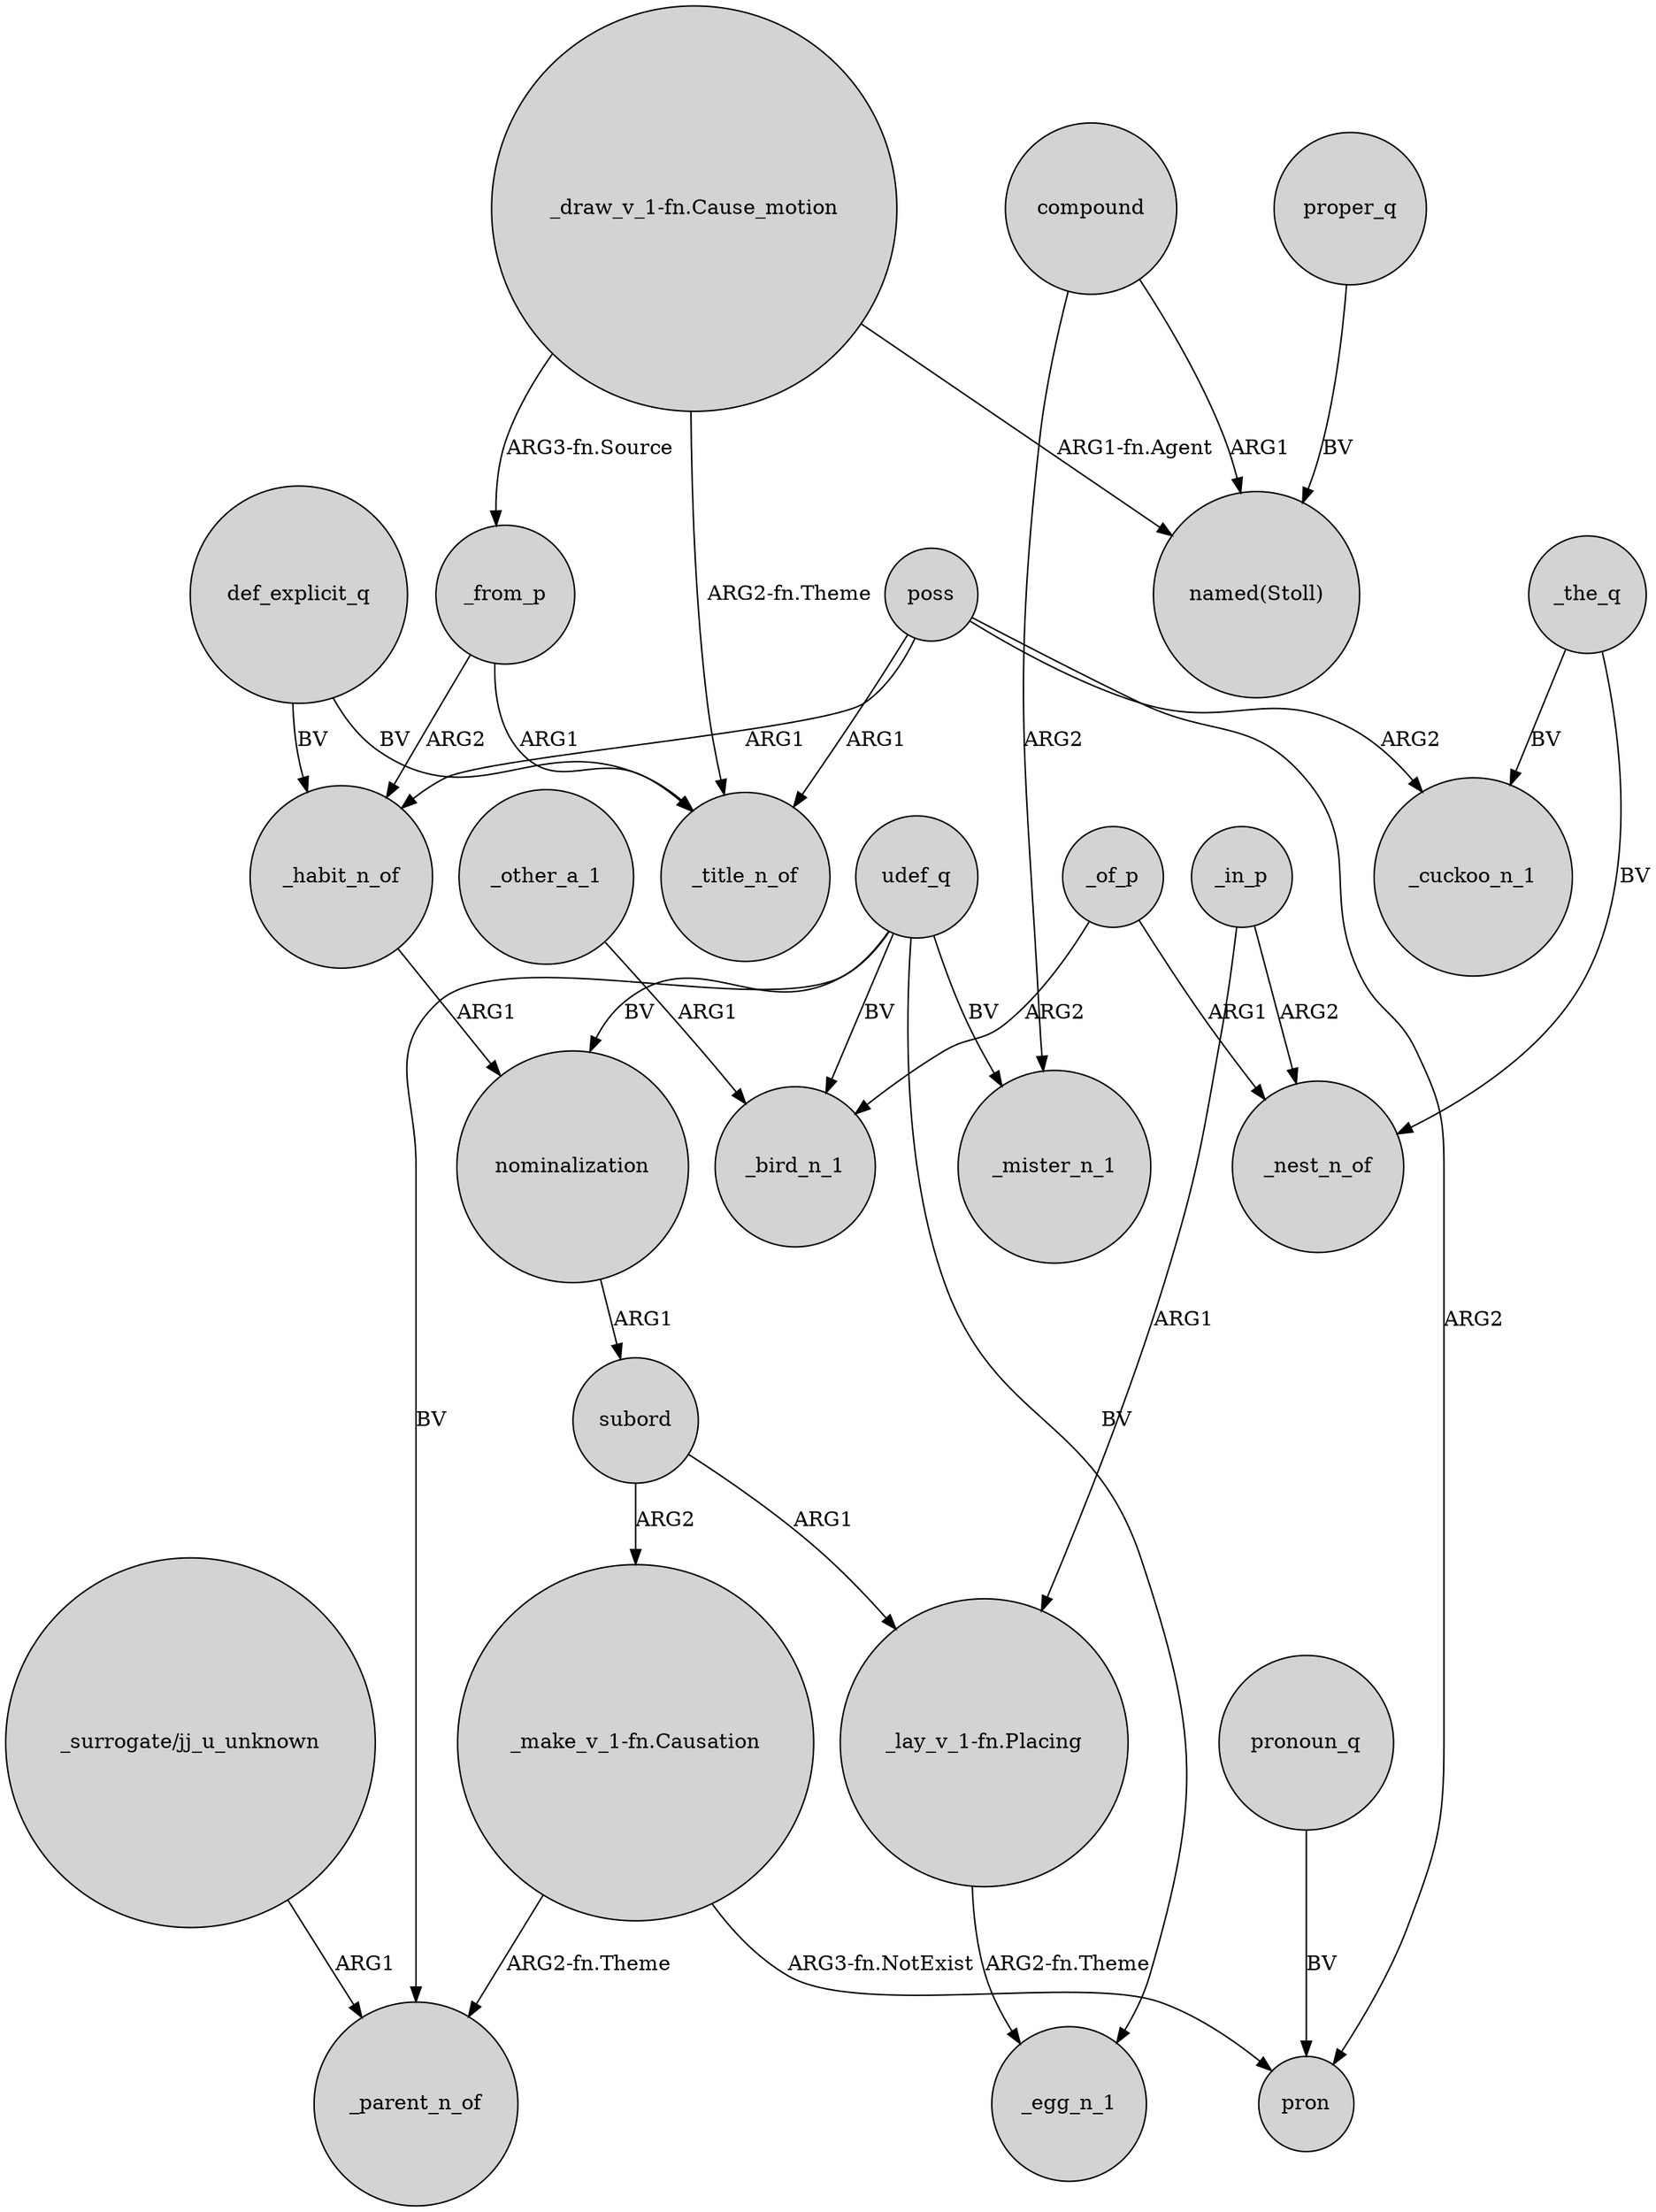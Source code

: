 digraph {
	node [shape=circle style=filled]
	udef_q -> _parent_n_of [label=BV]
	poss -> pron [label=ARG2]
	_the_q -> _cuckoo_n_1 [label=BV]
	poss -> _habit_n_of [label=ARG1]
	"_lay_v_1-fn.Placing" -> _egg_n_1 [label="ARG2-fn.Theme"]
	_of_p -> _bird_n_1 [label=ARG2]
	compound -> _mister_n_1 [label=ARG2]
	_from_p -> _title_n_of [label=ARG1]
	def_explicit_q -> _title_n_of [label=BV]
	_in_p -> _nest_n_of [label=ARG2]
	udef_q -> _mister_n_1 [label=BV]
	subord -> "_make_v_1-fn.Causation" [label=ARG2]
	_other_a_1 -> _bird_n_1 [label=ARG1]
	poss -> _cuckoo_n_1 [label=ARG2]
	_the_q -> _nest_n_of [label=BV]
	_in_p -> "_lay_v_1-fn.Placing" [label=ARG1]
	subord -> "_lay_v_1-fn.Placing" [label=ARG1]
	pronoun_q -> pron [label=BV]
	"_make_v_1-fn.Causation" -> _parent_n_of [label="ARG2-fn.Theme"]
	_habit_n_of -> nominalization [label=ARG1]
	"_make_v_1-fn.Causation" -> pron [label="ARG3-fn.NotExist"]
	nominalization -> subord [label=ARG1]
	udef_q -> _bird_n_1 [label=BV]
	"_draw_v_1-fn.Cause_motion" -> _title_n_of [label="ARG2-fn.Theme"]
	_from_p -> _habit_n_of [label=ARG2]
	def_explicit_q -> _habit_n_of [label=BV]
	udef_q -> nominalization [label=BV]
	proper_q -> "named(Stoll)" [label=BV]
	"_surrogate/jj_u_unknown" -> _parent_n_of [label=ARG1]
	udef_q -> _egg_n_1 [label=BV]
	_of_p -> _nest_n_of [label=ARG1]
	poss -> _title_n_of [label=ARG1]
	"_draw_v_1-fn.Cause_motion" -> _from_p [label="ARG3-fn.Source"]
	"_draw_v_1-fn.Cause_motion" -> "named(Stoll)" [label="ARG1-fn.Agent"]
	compound -> "named(Stoll)" [label=ARG1]
}
